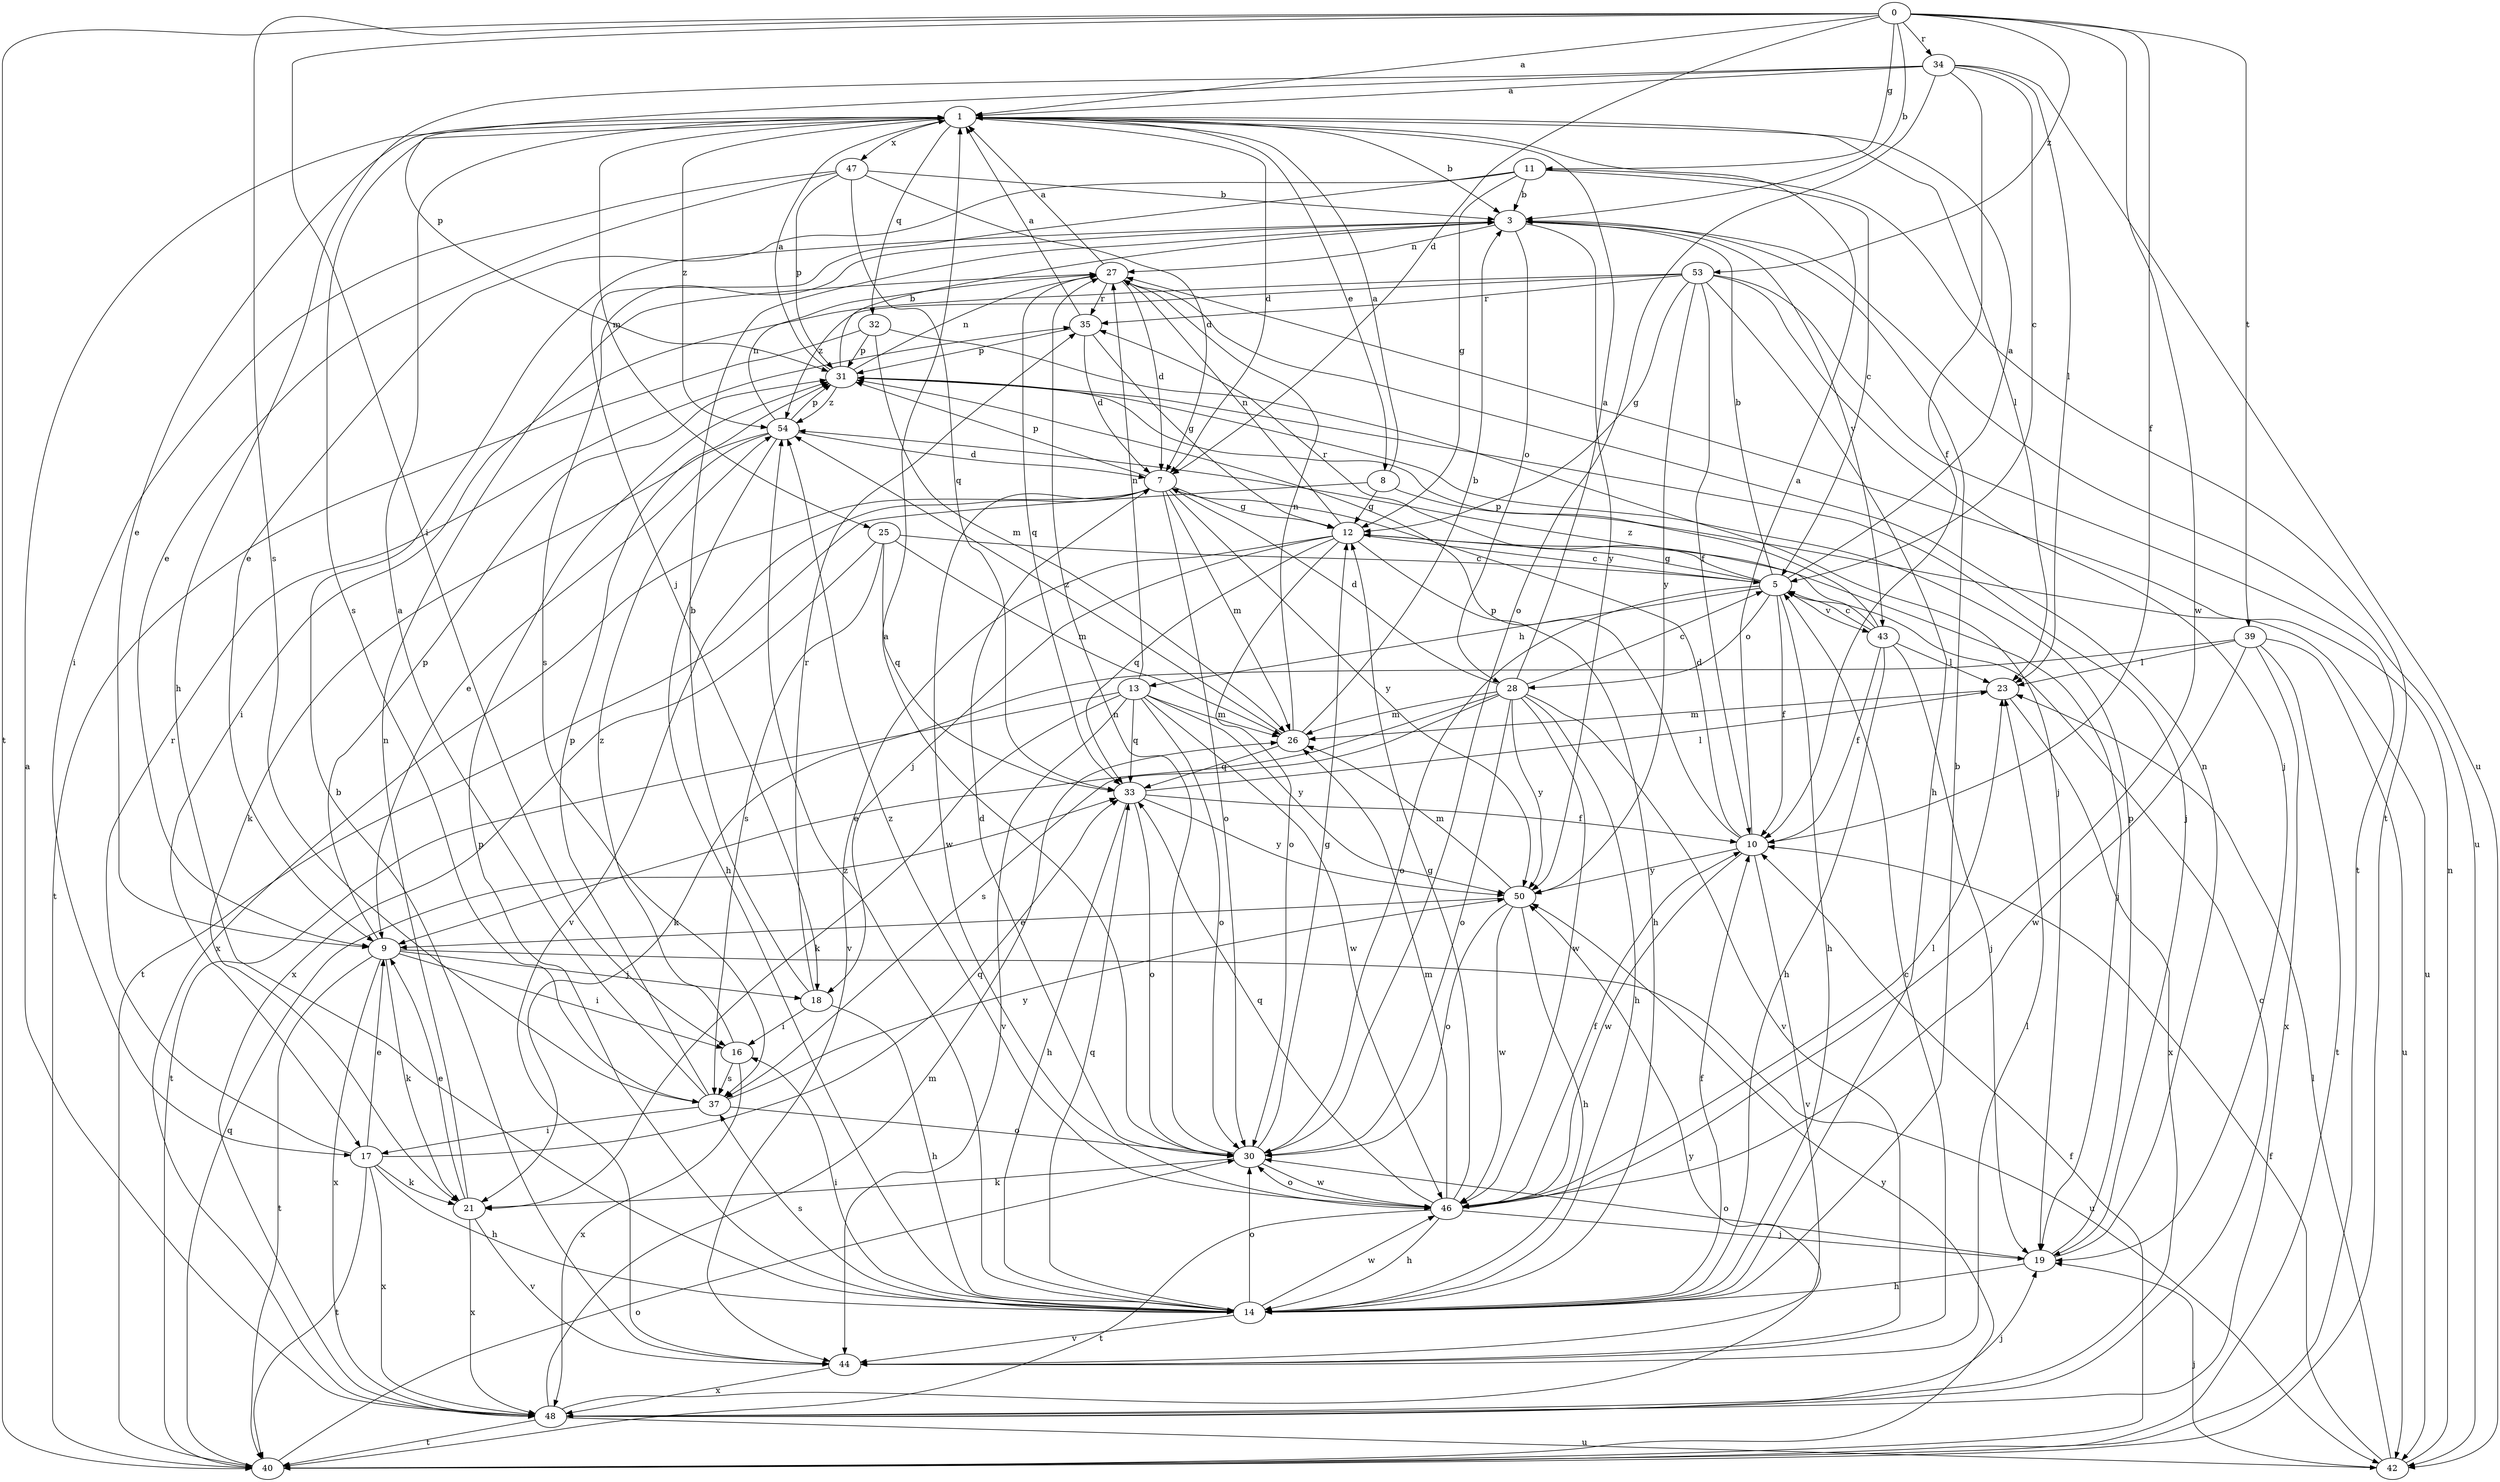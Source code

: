 strict digraph  {
0;
1;
3;
5;
7;
8;
9;
10;
11;
12;
13;
14;
16;
17;
18;
19;
21;
23;
25;
26;
27;
28;
30;
31;
32;
33;
34;
35;
37;
39;
40;
42;
43;
44;
46;
47;
48;
50;
53;
54;
0 -> 1  [label=a];
0 -> 3  [label=b];
0 -> 7  [label=d];
0 -> 10  [label=f];
0 -> 11  [label=g];
0 -> 16  [label=i];
0 -> 34  [label=r];
0 -> 37  [label=s];
0 -> 39  [label=t];
0 -> 40  [label=t];
0 -> 46  [label=w];
0 -> 53  [label=z];
1 -> 3  [label=b];
1 -> 7  [label=d];
1 -> 8  [label=e];
1 -> 9  [label=e];
1 -> 23  [label=l];
1 -> 25  [label=m];
1 -> 32  [label=q];
1 -> 37  [label=s];
1 -> 47  [label=x];
1 -> 54  [label=z];
3 -> 27  [label=n];
3 -> 28  [label=o];
3 -> 37  [label=s];
3 -> 42  [label=u];
3 -> 43  [label=v];
3 -> 50  [label=y];
5 -> 1  [label=a];
5 -> 3  [label=b];
5 -> 10  [label=f];
5 -> 12  [label=g];
5 -> 13  [label=h];
5 -> 14  [label=h];
5 -> 28  [label=o];
5 -> 30  [label=o];
5 -> 35  [label=r];
5 -> 43  [label=v];
7 -> 12  [label=g];
7 -> 26  [label=m];
7 -> 30  [label=o];
7 -> 31  [label=p];
7 -> 44  [label=v];
7 -> 46  [label=w];
7 -> 48  [label=x];
7 -> 50  [label=y];
8 -> 1  [label=a];
8 -> 12  [label=g];
8 -> 40  [label=t];
8 -> 42  [label=u];
9 -> 16  [label=i];
9 -> 18  [label=j];
9 -> 21  [label=k];
9 -> 31  [label=p];
9 -> 40  [label=t];
9 -> 42  [label=u];
9 -> 48  [label=x];
10 -> 1  [label=a];
10 -> 7  [label=d];
10 -> 31  [label=p];
10 -> 44  [label=v];
10 -> 46  [label=w];
10 -> 50  [label=y];
11 -> 3  [label=b];
11 -> 5  [label=c];
11 -> 9  [label=e];
11 -> 12  [label=g];
11 -> 18  [label=j];
11 -> 40  [label=t];
12 -> 5  [label=c];
12 -> 14  [label=h];
12 -> 18  [label=j];
12 -> 19  [label=j];
12 -> 27  [label=n];
12 -> 30  [label=o];
12 -> 33  [label=q];
12 -> 44  [label=v];
13 -> 21  [label=k];
13 -> 26  [label=m];
13 -> 27  [label=n];
13 -> 30  [label=o];
13 -> 33  [label=q];
13 -> 40  [label=t];
13 -> 44  [label=v];
13 -> 46  [label=w];
13 -> 50  [label=y];
14 -> 3  [label=b];
14 -> 10  [label=f];
14 -> 16  [label=i];
14 -> 30  [label=o];
14 -> 31  [label=p];
14 -> 33  [label=q];
14 -> 37  [label=s];
14 -> 44  [label=v];
14 -> 46  [label=w];
14 -> 54  [label=z];
16 -> 37  [label=s];
16 -> 48  [label=x];
16 -> 54  [label=z];
17 -> 9  [label=e];
17 -> 14  [label=h];
17 -> 21  [label=k];
17 -> 33  [label=q];
17 -> 35  [label=r];
17 -> 40  [label=t];
17 -> 48  [label=x];
18 -> 3  [label=b];
18 -> 14  [label=h];
18 -> 16  [label=i];
18 -> 35  [label=r];
19 -> 14  [label=h];
19 -> 27  [label=n];
19 -> 30  [label=o];
19 -> 31  [label=p];
21 -> 9  [label=e];
21 -> 27  [label=n];
21 -> 44  [label=v];
21 -> 48  [label=x];
23 -> 26  [label=m];
23 -> 48  [label=x];
25 -> 5  [label=c];
25 -> 26  [label=m];
25 -> 33  [label=q];
25 -> 37  [label=s];
25 -> 48  [label=x];
26 -> 3  [label=b];
26 -> 27  [label=n];
26 -> 33  [label=q];
26 -> 54  [label=z];
27 -> 1  [label=a];
27 -> 7  [label=d];
27 -> 33  [label=q];
27 -> 35  [label=r];
28 -> 1  [label=a];
28 -> 5  [label=c];
28 -> 7  [label=d];
28 -> 9  [label=e];
28 -> 14  [label=h];
28 -> 26  [label=m];
28 -> 30  [label=o];
28 -> 37  [label=s];
28 -> 44  [label=v];
28 -> 46  [label=w];
28 -> 50  [label=y];
30 -> 1  [label=a];
30 -> 7  [label=d];
30 -> 12  [label=g];
30 -> 21  [label=k];
30 -> 27  [label=n];
30 -> 46  [label=w];
31 -> 1  [label=a];
31 -> 3  [label=b];
31 -> 19  [label=j];
31 -> 27  [label=n];
31 -> 54  [label=z];
32 -> 19  [label=j];
32 -> 26  [label=m];
32 -> 31  [label=p];
32 -> 40  [label=t];
33 -> 10  [label=f];
33 -> 14  [label=h];
33 -> 23  [label=l];
33 -> 30  [label=o];
33 -> 50  [label=y];
34 -> 1  [label=a];
34 -> 5  [label=c];
34 -> 10  [label=f];
34 -> 14  [label=h];
34 -> 23  [label=l];
34 -> 30  [label=o];
34 -> 31  [label=p];
34 -> 42  [label=u];
35 -> 1  [label=a];
35 -> 7  [label=d];
35 -> 12  [label=g];
35 -> 31  [label=p];
37 -> 1  [label=a];
37 -> 17  [label=i];
37 -> 30  [label=o];
37 -> 31  [label=p];
37 -> 50  [label=y];
39 -> 21  [label=k];
39 -> 23  [label=l];
39 -> 40  [label=t];
39 -> 42  [label=u];
39 -> 46  [label=w];
39 -> 48  [label=x];
40 -> 10  [label=f];
40 -> 30  [label=o];
40 -> 33  [label=q];
40 -> 50  [label=y];
42 -> 10  [label=f];
42 -> 19  [label=j];
42 -> 23  [label=l];
42 -> 27  [label=n];
43 -> 5  [label=c];
43 -> 10  [label=f];
43 -> 14  [label=h];
43 -> 19  [label=j];
43 -> 23  [label=l];
43 -> 31  [label=p];
43 -> 54  [label=z];
44 -> 3  [label=b];
44 -> 5  [label=c];
44 -> 23  [label=l];
44 -> 48  [label=x];
46 -> 10  [label=f];
46 -> 12  [label=g];
46 -> 14  [label=h];
46 -> 19  [label=j];
46 -> 23  [label=l];
46 -> 26  [label=m];
46 -> 30  [label=o];
46 -> 33  [label=q];
46 -> 40  [label=t];
46 -> 54  [label=z];
47 -> 3  [label=b];
47 -> 7  [label=d];
47 -> 9  [label=e];
47 -> 17  [label=i];
47 -> 31  [label=p];
47 -> 33  [label=q];
48 -> 1  [label=a];
48 -> 5  [label=c];
48 -> 19  [label=j];
48 -> 26  [label=m];
48 -> 40  [label=t];
48 -> 42  [label=u];
48 -> 50  [label=y];
50 -> 9  [label=e];
50 -> 14  [label=h];
50 -> 26  [label=m];
50 -> 30  [label=o];
50 -> 46  [label=w];
53 -> 10  [label=f];
53 -> 12  [label=g];
53 -> 14  [label=h];
53 -> 17  [label=i];
53 -> 19  [label=j];
53 -> 35  [label=r];
53 -> 40  [label=t];
53 -> 50  [label=y];
53 -> 54  [label=z];
54 -> 7  [label=d];
54 -> 9  [label=e];
54 -> 14  [label=h];
54 -> 21  [label=k];
54 -> 27  [label=n];
54 -> 31  [label=p];
}
